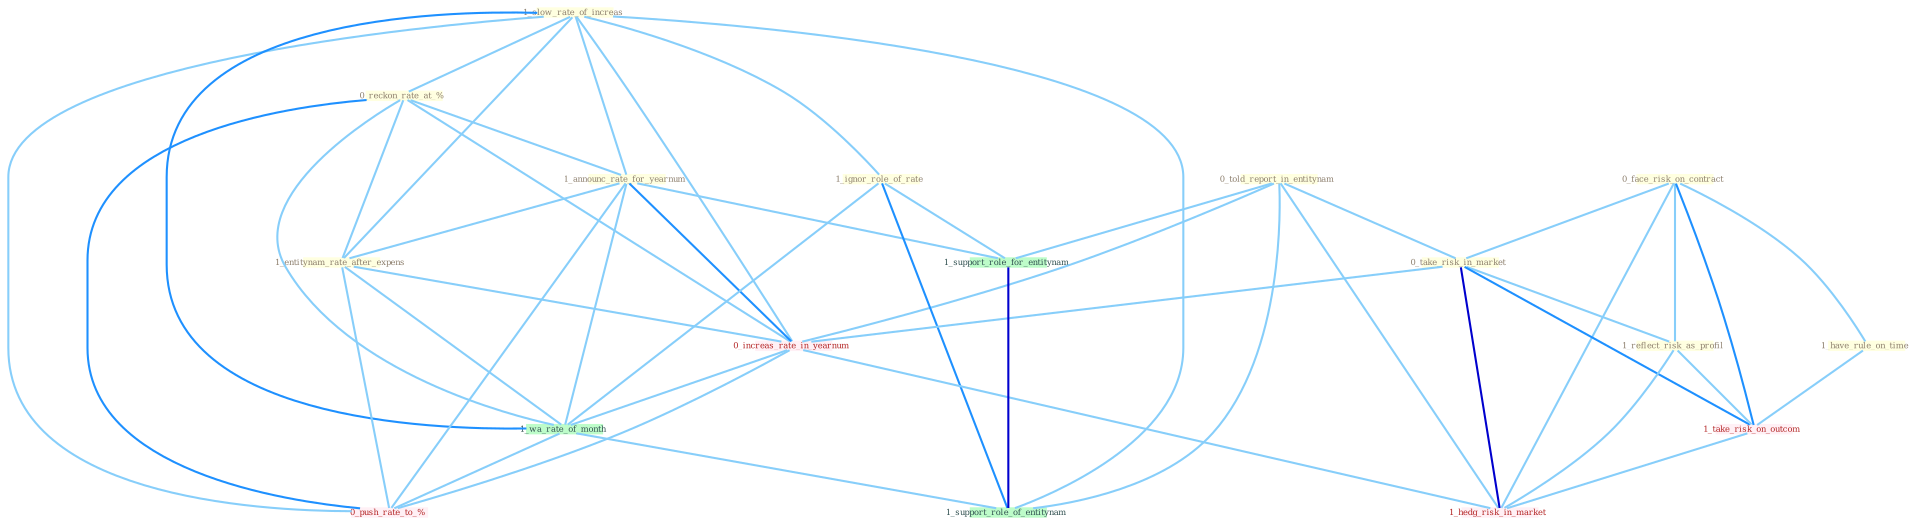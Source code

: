 Graph G{ 
    node
    [shape=polygon,style=filled,width=.5,height=.06,color="#BDFCC9",fixedsize=true,fontsize=4,
    fontcolor="#2f4f4f"];
    {node
    [color="#ffffe0", fontcolor="#8b7d6b"] "1_slow_rate_of_increas " "0_reckon_rate_at_% " "1_announc_rate_for_yearnum " "0_told_report_in_entitynam " "1_ignor_role_of_rate " "0_face_risk_on_contract " "0_take_risk_in_market " "1_reflect_risk_as_profil " "1_have_rule_on_time " "1_entitynam_rate_after_expens "}
{node [color="#fff0f5", fontcolor="#b22222"] "0_increas_rate_in_yearnum " "1_take_risk_on_outcom " "0_push_rate_to_% " "1_hedg_risk_in_market "}
edge [color="#B0E2FF"];

	"1_slow_rate_of_increas " -- "0_reckon_rate_at_% " [w="1", color="#87cefa" ];
	"1_slow_rate_of_increas " -- "1_announc_rate_for_yearnum " [w="1", color="#87cefa" ];
	"1_slow_rate_of_increas " -- "1_ignor_role_of_rate " [w="1", color="#87cefa" ];
	"1_slow_rate_of_increas " -- "1_entitynam_rate_after_expens " [w="1", color="#87cefa" ];
	"1_slow_rate_of_increas " -- "0_increas_rate_in_yearnum " [w="1", color="#87cefa" ];
	"1_slow_rate_of_increas " -- "1_wa_rate_of_month " [w="2", color="#1e90ff" , len=0.8];
	"1_slow_rate_of_increas " -- "0_push_rate_to_% " [w="1", color="#87cefa" ];
	"1_slow_rate_of_increas " -- "1_support_role_of_entitynam " [w="1", color="#87cefa" ];
	"0_reckon_rate_at_% " -- "1_announc_rate_for_yearnum " [w="1", color="#87cefa" ];
	"0_reckon_rate_at_% " -- "1_entitynam_rate_after_expens " [w="1", color="#87cefa" ];
	"0_reckon_rate_at_% " -- "0_increas_rate_in_yearnum " [w="1", color="#87cefa" ];
	"0_reckon_rate_at_% " -- "1_wa_rate_of_month " [w="1", color="#87cefa" ];
	"0_reckon_rate_at_% " -- "0_push_rate_to_% " [w="2", color="#1e90ff" , len=0.8];
	"1_announc_rate_for_yearnum " -- "1_entitynam_rate_after_expens " [w="1", color="#87cefa" ];
	"1_announc_rate_for_yearnum " -- "0_increas_rate_in_yearnum " [w="2", color="#1e90ff" , len=0.8];
	"1_announc_rate_for_yearnum " -- "1_wa_rate_of_month " [w="1", color="#87cefa" ];
	"1_announc_rate_for_yearnum " -- "1_support_role_for_entitynam " [w="1", color="#87cefa" ];
	"1_announc_rate_for_yearnum " -- "0_push_rate_to_% " [w="1", color="#87cefa" ];
	"0_told_report_in_entitynam " -- "0_take_risk_in_market " [w="1", color="#87cefa" ];
	"0_told_report_in_entitynam " -- "0_increas_rate_in_yearnum " [w="1", color="#87cefa" ];
	"0_told_report_in_entitynam " -- "1_support_role_for_entitynam " [w="1", color="#87cefa" ];
	"0_told_report_in_entitynam " -- "1_support_role_of_entitynam " [w="1", color="#87cefa" ];
	"0_told_report_in_entitynam " -- "1_hedg_risk_in_market " [w="1", color="#87cefa" ];
	"1_ignor_role_of_rate " -- "1_wa_rate_of_month " [w="1", color="#87cefa" ];
	"1_ignor_role_of_rate " -- "1_support_role_for_entitynam " [w="1", color="#87cefa" ];
	"1_ignor_role_of_rate " -- "1_support_role_of_entitynam " [w="2", color="#1e90ff" , len=0.8];
	"0_face_risk_on_contract " -- "0_take_risk_in_market " [w="1", color="#87cefa" ];
	"0_face_risk_on_contract " -- "1_reflect_risk_as_profil " [w="1", color="#87cefa" ];
	"0_face_risk_on_contract " -- "1_have_rule_on_time " [w="1", color="#87cefa" ];
	"0_face_risk_on_contract " -- "1_take_risk_on_outcom " [w="2", color="#1e90ff" , len=0.8];
	"0_face_risk_on_contract " -- "1_hedg_risk_in_market " [w="1", color="#87cefa" ];
	"0_take_risk_in_market " -- "1_reflect_risk_as_profil " [w="1", color="#87cefa" ];
	"0_take_risk_in_market " -- "0_increas_rate_in_yearnum " [w="1", color="#87cefa" ];
	"0_take_risk_in_market " -- "1_take_risk_on_outcom " [w="2", color="#1e90ff" , len=0.8];
	"0_take_risk_in_market " -- "1_hedg_risk_in_market " [w="3", color="#0000cd" , len=0.6];
	"1_reflect_risk_as_profil " -- "1_take_risk_on_outcom " [w="1", color="#87cefa" ];
	"1_reflect_risk_as_profil " -- "1_hedg_risk_in_market " [w="1", color="#87cefa" ];
	"1_have_rule_on_time " -- "1_take_risk_on_outcom " [w="1", color="#87cefa" ];
	"1_entitynam_rate_after_expens " -- "0_increas_rate_in_yearnum " [w="1", color="#87cefa" ];
	"1_entitynam_rate_after_expens " -- "1_wa_rate_of_month " [w="1", color="#87cefa" ];
	"1_entitynam_rate_after_expens " -- "0_push_rate_to_% " [w="1", color="#87cefa" ];
	"0_increas_rate_in_yearnum " -- "1_wa_rate_of_month " [w="1", color="#87cefa" ];
	"0_increas_rate_in_yearnum " -- "0_push_rate_to_% " [w="1", color="#87cefa" ];
	"0_increas_rate_in_yearnum " -- "1_hedg_risk_in_market " [w="1", color="#87cefa" ];
	"1_wa_rate_of_month " -- "0_push_rate_to_% " [w="1", color="#87cefa" ];
	"1_wa_rate_of_month " -- "1_support_role_of_entitynam " [w="1", color="#87cefa" ];
	"1_support_role_for_entitynam " -- "1_support_role_of_entitynam " [w="3", color="#0000cd" , len=0.6];
	"1_take_risk_on_outcom " -- "1_hedg_risk_in_market " [w="1", color="#87cefa" ];
}